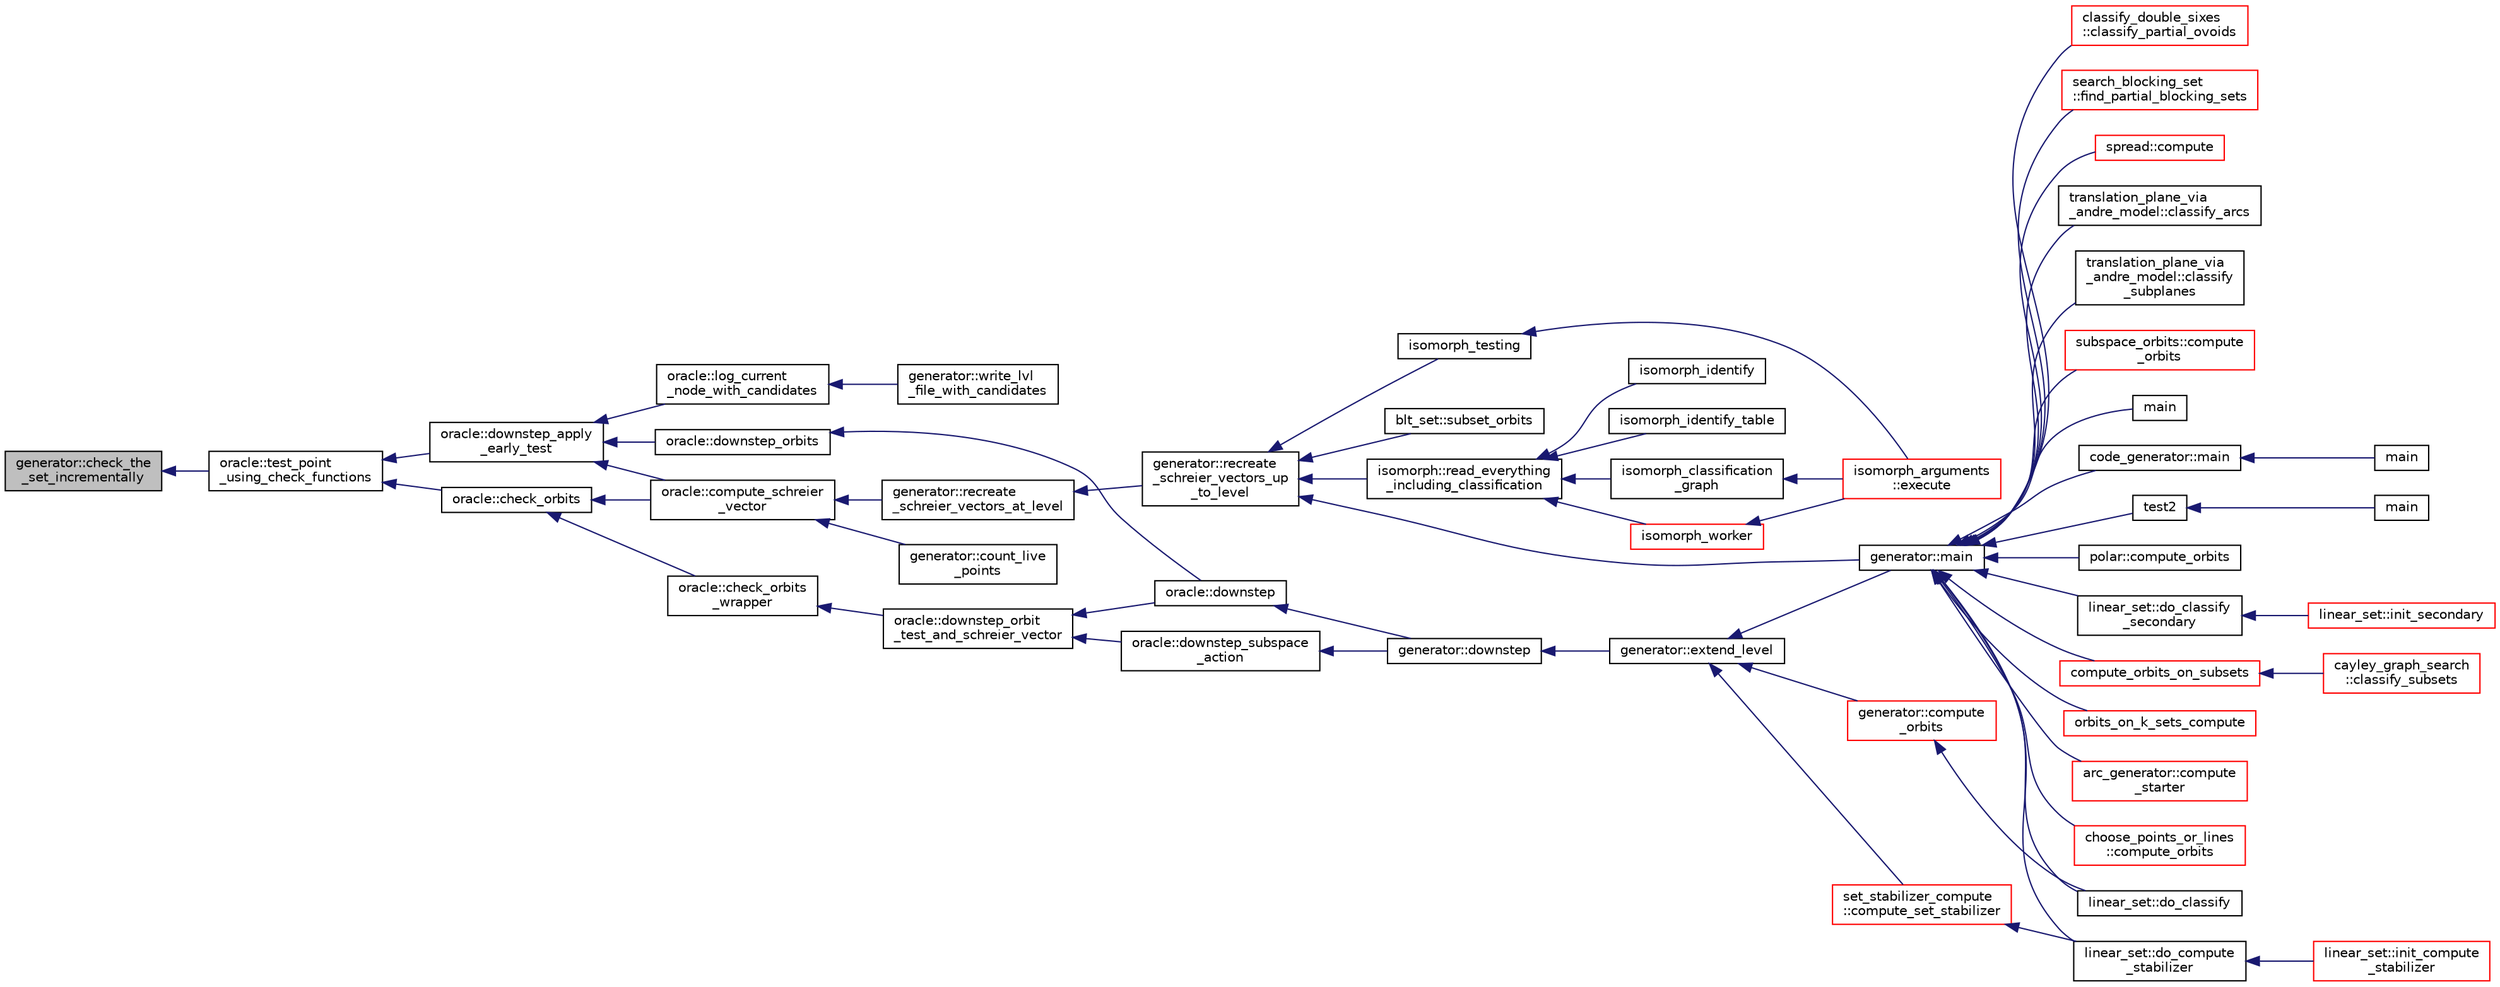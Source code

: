 digraph "generator::check_the_set_incrementally"
{
  edge [fontname="Helvetica",fontsize="10",labelfontname="Helvetica",labelfontsize="10"];
  node [fontname="Helvetica",fontsize="10",shape=record];
  rankdir="LR";
  Node200 [label="generator::check_the\l_set_incrementally",height=0.2,width=0.4,color="black", fillcolor="grey75", style="filled", fontcolor="black"];
  Node200 -> Node201 [dir="back",color="midnightblue",fontsize="10",style="solid",fontname="Helvetica"];
  Node201 [label="oracle::test_point\l_using_check_functions",height=0.2,width=0.4,color="black", fillcolor="white", style="filled",URL="$d7/da7/classoracle.html#aea2e35ca2b51a9251711735f6080217f"];
  Node201 -> Node202 [dir="back",color="midnightblue",fontsize="10",style="solid",fontname="Helvetica"];
  Node202 [label="oracle::downstep_apply\l_early_test",height=0.2,width=0.4,color="black", fillcolor="white", style="filled",URL="$d7/da7/classoracle.html#ac774d80f30c7e58e1e87c891ca3ec814"];
  Node202 -> Node203 [dir="back",color="midnightblue",fontsize="10",style="solid",fontname="Helvetica"];
  Node203 [label="oracle::log_current\l_node_with_candidates",height=0.2,width=0.4,color="black", fillcolor="white", style="filled",URL="$d7/da7/classoracle.html#af54e0dc5a80b11489a5335006f33ca63"];
  Node203 -> Node204 [dir="back",color="midnightblue",fontsize="10",style="solid",fontname="Helvetica"];
  Node204 [label="generator::write_lvl\l_file_with_candidates",height=0.2,width=0.4,color="black", fillcolor="white", style="filled",URL="$d7/d73/classgenerator.html#af3de7a4ba5e1075faa23d47d4c31ca55"];
  Node202 -> Node205 [dir="back",color="midnightblue",fontsize="10",style="solid",fontname="Helvetica"];
  Node205 [label="oracle::compute_schreier\l_vector",height=0.2,width=0.4,color="black", fillcolor="white", style="filled",URL="$d7/da7/classoracle.html#a1ba7d398b51ed70f89b5ea54adb7b089"];
  Node205 -> Node206 [dir="back",color="midnightblue",fontsize="10",style="solid",fontname="Helvetica"];
  Node206 [label="generator::recreate\l_schreier_vectors_at_level",height=0.2,width=0.4,color="black", fillcolor="white", style="filled",URL="$d7/d73/classgenerator.html#a7d190e196e7c9721c4135f40f01d922f"];
  Node206 -> Node207 [dir="back",color="midnightblue",fontsize="10",style="solid",fontname="Helvetica"];
  Node207 [label="generator::recreate\l_schreier_vectors_up\l_to_level",height=0.2,width=0.4,color="black", fillcolor="white", style="filled",URL="$d7/d73/classgenerator.html#a2ca7599e91bb012d41153aec95f081f7"];
  Node207 -> Node208 [dir="back",color="midnightblue",fontsize="10",style="solid",fontname="Helvetica"];
  Node208 [label="blt_set::subset_orbits",height=0.2,width=0.4,color="black", fillcolor="white", style="filled",URL="$d1/d3d/classblt__set.html#af8f79fc4346244acfa0e2c2d23c36993"];
  Node207 -> Node209 [dir="back",color="midnightblue",fontsize="10",style="solid",fontname="Helvetica"];
  Node209 [label="generator::main",height=0.2,width=0.4,color="black", fillcolor="white", style="filled",URL="$d7/d73/classgenerator.html#a01abff8e9f231bf0d82e2e8e0061f242"];
  Node209 -> Node210 [dir="back",color="midnightblue",fontsize="10",style="solid",fontname="Helvetica"];
  Node210 [label="main",height=0.2,width=0.4,color="black", fillcolor="white", style="filled",URL="$d2/d11/codes_8h.html#a217dbf8b442f20279ea00b898af96f52"];
  Node209 -> Node211 [dir="back",color="midnightblue",fontsize="10",style="solid",fontname="Helvetica"];
  Node211 [label="code_generator::main",height=0.2,width=0.4,color="black", fillcolor="white", style="filled",URL="$db/d37/classcode__generator.html#ab3cf3a306e4032c2b471ac95321c599f"];
  Node211 -> Node212 [dir="back",color="midnightblue",fontsize="10",style="solid",fontname="Helvetica"];
  Node212 [label="main",height=0.2,width=0.4,color="black", fillcolor="white", style="filled",URL="$d4/d4f/codes_8_c.html#a217dbf8b442f20279ea00b898af96f52"];
  Node209 -> Node213 [dir="back",color="midnightblue",fontsize="10",style="solid",fontname="Helvetica"];
  Node213 [label="test2",height=0.2,width=0.4,color="black", fillcolor="white", style="filled",URL="$d9/db0/factor__space_8_c.html#a39d73a812e5fd8f1bc111e948368cb10"];
  Node213 -> Node214 [dir="back",color="midnightblue",fontsize="10",style="solid",fontname="Helvetica"];
  Node214 [label="main",height=0.2,width=0.4,color="black", fillcolor="white", style="filled",URL="$d9/db0/factor__space_8_c.html#a3c04138a5bfe5d72780bb7e82a18e627"];
  Node209 -> Node215 [dir="back",color="midnightblue",fontsize="10",style="solid",fontname="Helvetica"];
  Node215 [label="polar::compute_orbits",height=0.2,width=0.4,color="black", fillcolor="white", style="filled",URL="$da/d1c/classpolar.html#ac4c3c4f95d14c74ff4a3ec3f3479a1da"];
  Node209 -> Node216 [dir="back",color="midnightblue",fontsize="10",style="solid",fontname="Helvetica"];
  Node216 [label="linear_set::do_classify",height=0.2,width=0.4,color="black", fillcolor="white", style="filled",URL="$dd/d86/classlinear__set.html#a3eb2dbce7fa8b71901dfc12f288ddd0c"];
  Node209 -> Node217 [dir="back",color="midnightblue",fontsize="10",style="solid",fontname="Helvetica"];
  Node217 [label="linear_set::do_classify\l_secondary",height=0.2,width=0.4,color="black", fillcolor="white", style="filled",URL="$dd/d86/classlinear__set.html#a47eb7f9995f3343abd3bdfbf9a9a9162"];
  Node217 -> Node218 [dir="back",color="midnightblue",fontsize="10",style="solid",fontname="Helvetica"];
  Node218 [label="linear_set::init_secondary",height=0.2,width=0.4,color="red", fillcolor="white", style="filled",URL="$dd/d86/classlinear__set.html#a7bf8cd7805559b5762921687a7c1ed97"];
  Node209 -> Node220 [dir="back",color="midnightblue",fontsize="10",style="solid",fontname="Helvetica"];
  Node220 [label="linear_set::do_compute\l_stabilizer",height=0.2,width=0.4,color="black", fillcolor="white", style="filled",URL="$dd/d86/classlinear__set.html#ae8f58ded28fb5370f4459cca42b7463b"];
  Node220 -> Node221 [dir="back",color="midnightblue",fontsize="10",style="solid",fontname="Helvetica"];
  Node221 [label="linear_set::init_compute\l_stabilizer",height=0.2,width=0.4,color="red", fillcolor="white", style="filled",URL="$dd/d86/classlinear__set.html#a0cc3eaec1896fdc977b62e94623b055b"];
  Node209 -> Node223 [dir="back",color="midnightblue",fontsize="10",style="solid",fontname="Helvetica"];
  Node223 [label="compute_orbits_on_subsets",height=0.2,width=0.4,color="red", fillcolor="white", style="filled",URL="$d3/d35/snakes__and__ladders__global_8_c.html#af33697aede0480110b1227f727252637"];
  Node223 -> Node224 [dir="back",color="midnightblue",fontsize="10",style="solid",fontname="Helvetica"];
  Node224 [label="cayley_graph_search\l::classify_subsets",height=0.2,width=0.4,color="red", fillcolor="white", style="filled",URL="$de/dae/classcayley__graph__search.html#a4cf8a90752e018a281481ac80ad52c4b"];
  Node209 -> Node241 [dir="back",color="midnightblue",fontsize="10",style="solid",fontname="Helvetica"];
  Node241 [label="orbits_on_k_sets_compute",height=0.2,width=0.4,color="red", fillcolor="white", style="filled",URL="$d3/d35/snakes__and__ladders__global_8_c.html#a96743526b15703539d544499276aaa71"];
  Node209 -> Node251 [dir="back",color="midnightblue",fontsize="10",style="solid",fontname="Helvetica"];
  Node251 [label="arc_generator::compute\l_starter",height=0.2,width=0.4,color="red", fillcolor="white", style="filled",URL="$d4/d21/classarc__generator.html#aad1dcec3a1c302e743d574bd1ac857d9"];
  Node209 -> Node256 [dir="back",color="midnightblue",fontsize="10",style="solid",fontname="Helvetica"];
  Node256 [label="choose_points_or_lines\l::compute_orbits",height=0.2,width=0.4,color="red", fillcolor="white", style="filled",URL="$d6/d75/classchoose__points__or__lines.html#adc353e2d41dc8a39563322c8cdd85f61"];
  Node209 -> Node258 [dir="back",color="midnightblue",fontsize="10",style="solid",fontname="Helvetica"];
  Node258 [label="classify_double_sixes\l::classify_partial_ovoids",height=0.2,width=0.4,color="red", fillcolor="white", style="filled",URL="$dd/d23/classclassify__double__sixes.html#a2253fca143a0e8a3e39655eb05668ae9"];
  Node209 -> Node260 [dir="back",color="midnightblue",fontsize="10",style="solid",fontname="Helvetica"];
  Node260 [label="search_blocking_set\l::find_partial_blocking_sets",height=0.2,width=0.4,color="red", fillcolor="white", style="filled",URL="$dc/d36/classsearch__blocking__set.html#ad3fdb3d356db75a02c406bc9d4e9e9b6"];
  Node209 -> Node262 [dir="back",color="midnightblue",fontsize="10",style="solid",fontname="Helvetica"];
  Node262 [label="spread::compute",height=0.2,width=0.4,color="red", fillcolor="white", style="filled",URL="$da/dc1/classspread.html#a9674466d3e03b8dad79882299c638a21"];
  Node209 -> Node264 [dir="back",color="midnightblue",fontsize="10",style="solid",fontname="Helvetica"];
  Node264 [label="translation_plane_via\l_andre_model::classify_arcs",height=0.2,width=0.4,color="black", fillcolor="white", style="filled",URL="$d1/dcc/classtranslation__plane__via__andre__model.html#ac8f002e812a8b152d41e806688601c5e"];
  Node209 -> Node265 [dir="back",color="midnightblue",fontsize="10",style="solid",fontname="Helvetica"];
  Node265 [label="translation_plane_via\l_andre_model::classify\l_subplanes",height=0.2,width=0.4,color="black", fillcolor="white", style="filled",URL="$d1/dcc/classtranslation__plane__via__andre__model.html#a794fefa95f0a7f7b887133375988ee55"];
  Node209 -> Node266 [dir="back",color="midnightblue",fontsize="10",style="solid",fontname="Helvetica"];
  Node266 [label="subspace_orbits::compute\l_orbits",height=0.2,width=0.4,color="red", fillcolor="white", style="filled",URL="$d2/d9f/classsubspace__orbits.html#a2778f8d49cde1675de1ef6acfe180b63"];
  Node207 -> Node268 [dir="back",color="midnightblue",fontsize="10",style="solid",fontname="Helvetica"];
  Node268 [label="isomorph::read_everything\l_including_classification",height=0.2,width=0.4,color="black", fillcolor="white", style="filled",URL="$d3/d5f/classisomorph.html#aa6a56e4522d3133a6ea65c9ac6de3924"];
  Node268 -> Node269 [dir="back",color="midnightblue",fontsize="10",style="solid",fontname="Helvetica"];
  Node269 [label="isomorph_classification\l_graph",height=0.2,width=0.4,color="black", fillcolor="white", style="filled",URL="$d4/d7e/isomorph__global_8_c.html#a027e803e6cab7af4c400a71663bf4715"];
  Node269 -> Node248 [dir="back",color="midnightblue",fontsize="10",style="solid",fontname="Helvetica"];
  Node248 [label="isomorph_arguments\l::execute",height=0.2,width=0.4,color="red", fillcolor="white", style="filled",URL="$d5/de4/classisomorph__arguments.html#aa85e472d14906abdd5672dc66027583e"];
  Node268 -> Node270 [dir="back",color="midnightblue",fontsize="10",style="solid",fontname="Helvetica"];
  Node270 [label="isomorph_identify",height=0.2,width=0.4,color="black", fillcolor="white", style="filled",URL="$d4/d7e/isomorph__global_8_c.html#aa0fe57c73d5668eee10a6022ada7f6a3"];
  Node268 -> Node271 [dir="back",color="midnightblue",fontsize="10",style="solid",fontname="Helvetica"];
  Node271 [label="isomorph_identify_table",height=0.2,width=0.4,color="black", fillcolor="white", style="filled",URL="$d4/d7e/isomorph__global_8_c.html#a9fd19ea945561cf2a6bb5c72dd4b1cb2"];
  Node268 -> Node272 [dir="back",color="midnightblue",fontsize="10",style="solid",fontname="Helvetica"];
  Node272 [label="isomorph_worker",height=0.2,width=0.4,color="red", fillcolor="white", style="filled",URL="$d4/d7e/isomorph__global_8_c.html#ace3bb6ec719b02a35534309d4d3fe99a"];
  Node272 -> Node248 [dir="back",color="midnightblue",fontsize="10",style="solid",fontname="Helvetica"];
  Node207 -> Node273 [dir="back",color="midnightblue",fontsize="10",style="solid",fontname="Helvetica"];
  Node273 [label="isomorph_testing",height=0.2,width=0.4,color="black", fillcolor="white", style="filled",URL="$d4/d7e/isomorph__global_8_c.html#a5a73cbe9f89c4727f086482ee2d238f9"];
  Node273 -> Node248 [dir="back",color="midnightblue",fontsize="10",style="solid",fontname="Helvetica"];
  Node205 -> Node274 [dir="back",color="midnightblue",fontsize="10",style="solid",fontname="Helvetica"];
  Node274 [label="generator::count_live\l_points",height=0.2,width=0.4,color="black", fillcolor="white", style="filled",URL="$d7/d73/classgenerator.html#a69c137b9ff2a32106eaaee315dee28ce"];
  Node202 -> Node275 [dir="back",color="midnightblue",fontsize="10",style="solid",fontname="Helvetica"];
  Node275 [label="oracle::downstep_orbits",height=0.2,width=0.4,color="black", fillcolor="white", style="filled",URL="$d7/da7/classoracle.html#a65ea623f3a7b2e3dba4e29638207bc53"];
  Node275 -> Node276 [dir="back",color="midnightblue",fontsize="10",style="solid",fontname="Helvetica"];
  Node276 [label="oracle::downstep",height=0.2,width=0.4,color="black", fillcolor="white", style="filled",URL="$d7/da7/classoracle.html#a4fbc6710b45e5af5c2fb5bc3aa6d3bb1"];
  Node276 -> Node277 [dir="back",color="midnightblue",fontsize="10",style="solid",fontname="Helvetica"];
  Node277 [label="generator::downstep",height=0.2,width=0.4,color="black", fillcolor="white", style="filled",URL="$d7/d73/classgenerator.html#ad90bc284af0b5f5beae960a0bd7a5b43"];
  Node277 -> Node278 [dir="back",color="midnightblue",fontsize="10",style="solid",fontname="Helvetica"];
  Node278 [label="generator::extend_level",height=0.2,width=0.4,color="black", fillcolor="white", style="filled",URL="$d7/d73/classgenerator.html#a91b84d80ccec0cd2136bc221c30e0f8e"];
  Node278 -> Node279 [dir="back",color="midnightblue",fontsize="10",style="solid",fontname="Helvetica"];
  Node279 [label="set_stabilizer_compute\l::compute_set_stabilizer",height=0.2,width=0.4,color="red", fillcolor="white", style="filled",URL="$d8/dc6/classset__stabilizer__compute.html#ad4f92074322e98c7cd0ed5d4f8486b76"];
  Node279 -> Node220 [dir="back",color="midnightblue",fontsize="10",style="solid",fontname="Helvetica"];
  Node278 -> Node284 [dir="back",color="midnightblue",fontsize="10",style="solid",fontname="Helvetica"];
  Node284 [label="generator::compute\l_orbits",height=0.2,width=0.4,color="red", fillcolor="white", style="filled",URL="$d7/d73/classgenerator.html#a23989bc20ecaaed39c4119c758367f40"];
  Node284 -> Node216 [dir="back",color="midnightblue",fontsize="10",style="solid",fontname="Helvetica"];
  Node278 -> Node209 [dir="back",color="midnightblue",fontsize="10",style="solid",fontname="Helvetica"];
  Node201 -> Node286 [dir="back",color="midnightblue",fontsize="10",style="solid",fontname="Helvetica"];
  Node286 [label="oracle::check_orbits",height=0.2,width=0.4,color="black", fillcolor="white", style="filled",URL="$d7/da7/classoracle.html#a7046977fe379fb4218af655634caa958"];
  Node286 -> Node205 [dir="back",color="midnightblue",fontsize="10",style="solid",fontname="Helvetica"];
  Node286 -> Node287 [dir="back",color="midnightblue",fontsize="10",style="solid",fontname="Helvetica"];
  Node287 [label="oracle::check_orbits\l_wrapper",height=0.2,width=0.4,color="black", fillcolor="white", style="filled",URL="$d7/da7/classoracle.html#ad44ea4b6d3c607879221f41944d02f73"];
  Node287 -> Node288 [dir="back",color="midnightblue",fontsize="10",style="solid",fontname="Helvetica"];
  Node288 [label="oracle::downstep_orbit\l_test_and_schreier_vector",height=0.2,width=0.4,color="black", fillcolor="white", style="filled",URL="$d7/da7/classoracle.html#a140c3df3ca2f645e364b5cd644c088ab"];
  Node288 -> Node276 [dir="back",color="midnightblue",fontsize="10",style="solid",fontname="Helvetica"];
  Node288 -> Node289 [dir="back",color="midnightblue",fontsize="10",style="solid",fontname="Helvetica"];
  Node289 [label="oracle::downstep_subspace\l_action",height=0.2,width=0.4,color="black", fillcolor="white", style="filled",URL="$d7/da7/classoracle.html#a26f568b84b1ca2c24f619278ac88c407"];
  Node289 -> Node277 [dir="back",color="midnightblue",fontsize="10",style="solid",fontname="Helvetica"];
}
